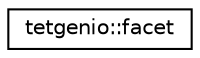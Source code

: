 digraph "Graphical Class Hierarchy"
{
  edge [fontname="Helvetica",fontsize="10",labelfontname="Helvetica",labelfontsize="10"];
  node [fontname="Helvetica",fontsize="10",shape=record];
  rankdir="LR";
  Node0 [label="tetgenio::facet",height=0.2,width=0.4,color="black", fillcolor="white", style="filled",URL="$structtetgenio_1_1facet.html"];
}
